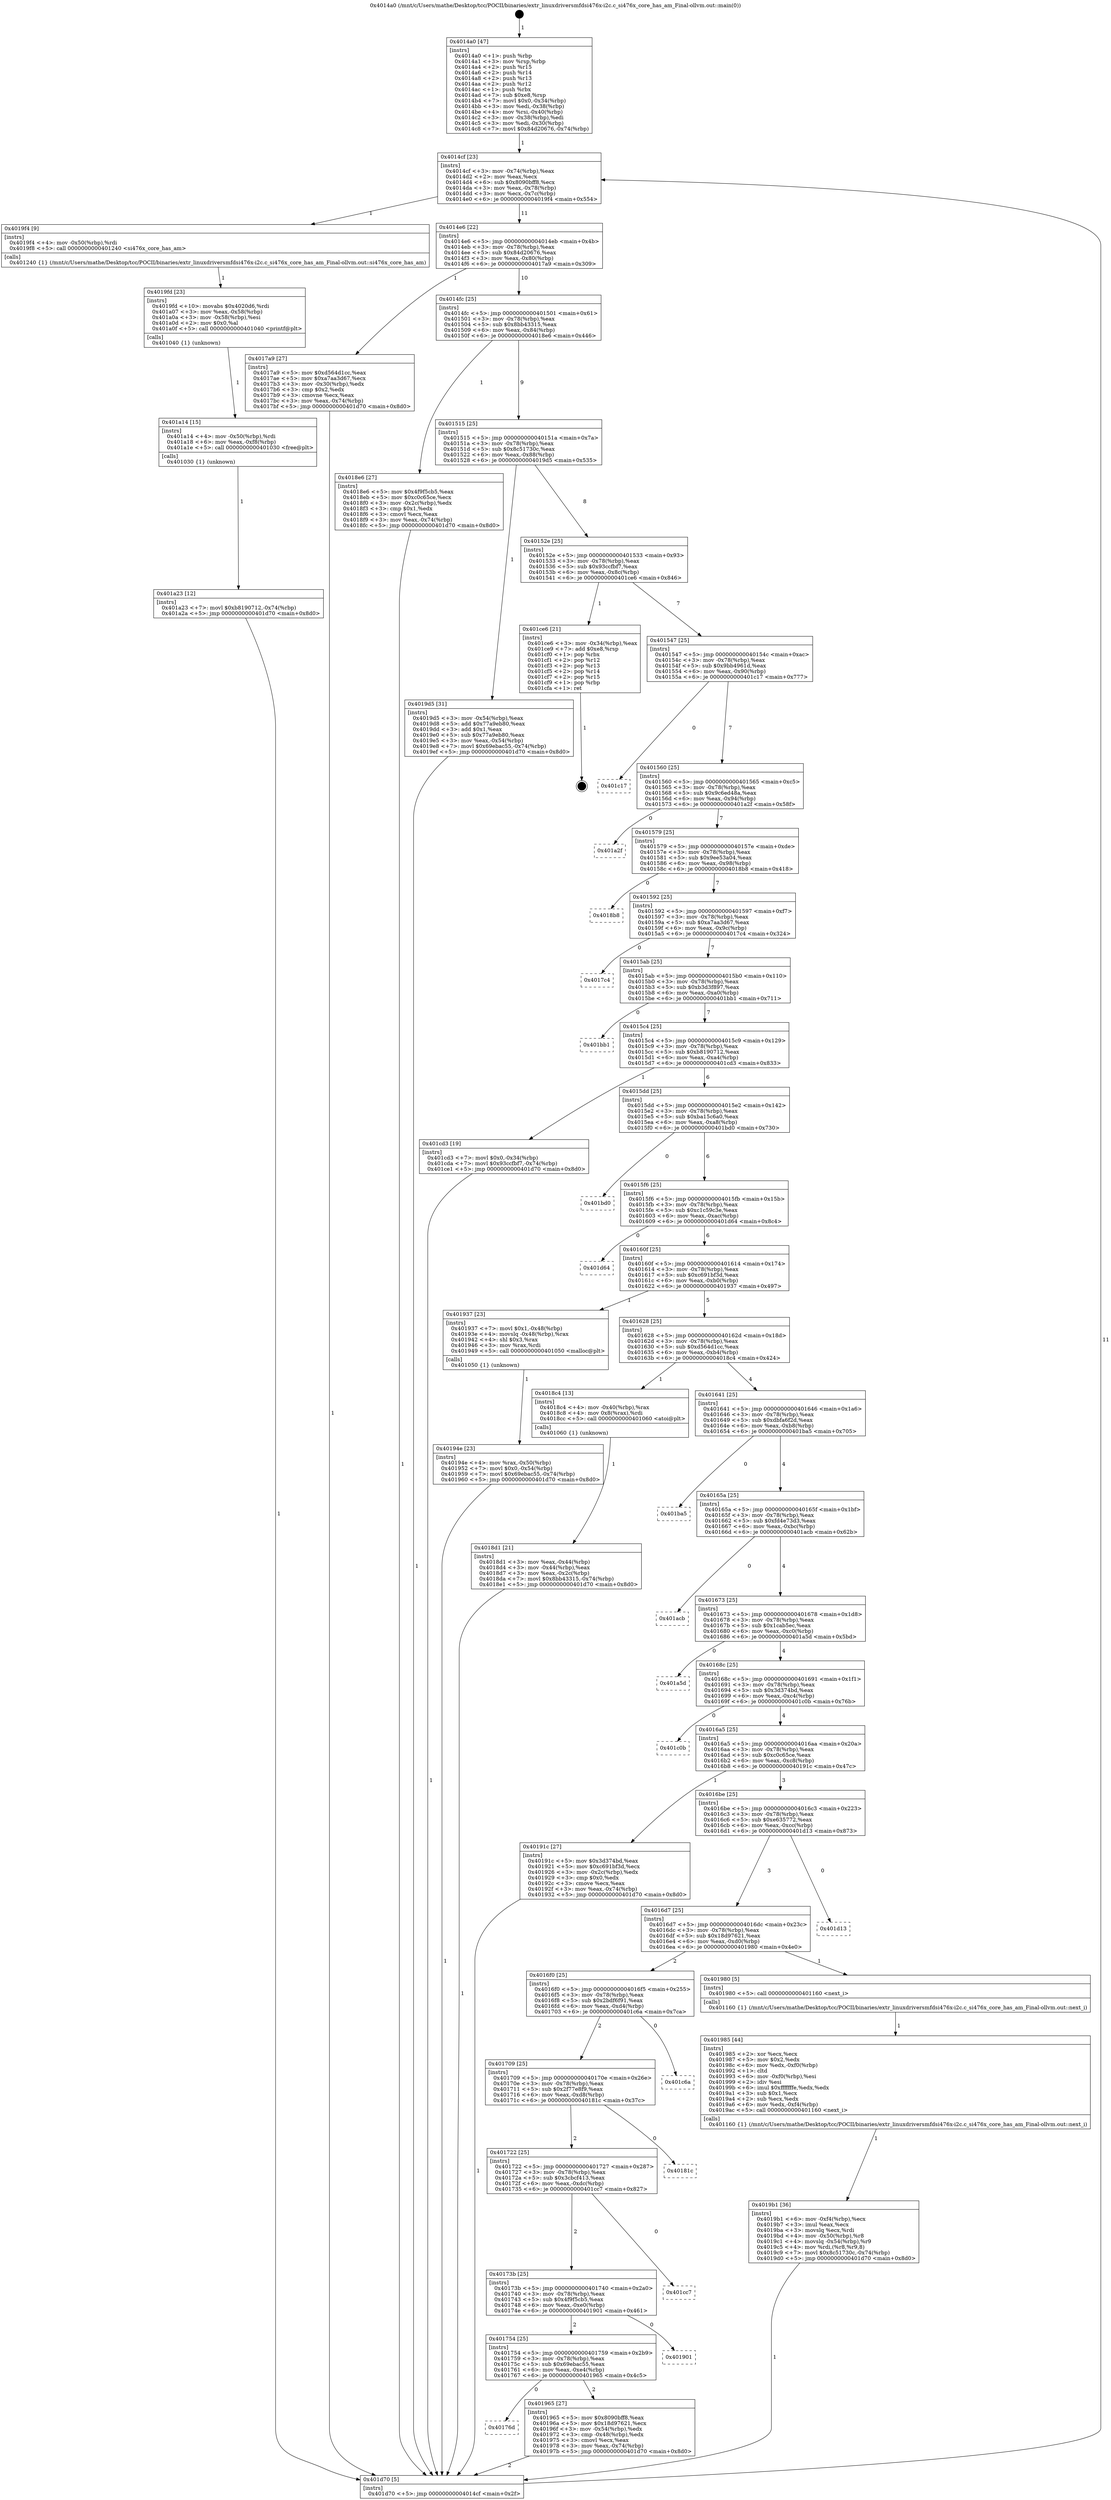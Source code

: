 digraph "0x4014a0" {
  label = "0x4014a0 (/mnt/c/Users/mathe/Desktop/tcc/POCII/binaries/extr_linuxdriversmfdsi476x-i2c.c_si476x_core_has_am_Final-ollvm.out::main(0))"
  labelloc = "t"
  node[shape=record]

  Entry [label="",width=0.3,height=0.3,shape=circle,fillcolor=black,style=filled]
  "0x4014cf" [label="{
     0x4014cf [23]\l
     | [instrs]\l
     &nbsp;&nbsp;0x4014cf \<+3\>: mov -0x74(%rbp),%eax\l
     &nbsp;&nbsp;0x4014d2 \<+2\>: mov %eax,%ecx\l
     &nbsp;&nbsp;0x4014d4 \<+6\>: sub $0x8090bff8,%ecx\l
     &nbsp;&nbsp;0x4014da \<+3\>: mov %eax,-0x78(%rbp)\l
     &nbsp;&nbsp;0x4014dd \<+3\>: mov %ecx,-0x7c(%rbp)\l
     &nbsp;&nbsp;0x4014e0 \<+6\>: je 00000000004019f4 \<main+0x554\>\l
  }"]
  "0x4019f4" [label="{
     0x4019f4 [9]\l
     | [instrs]\l
     &nbsp;&nbsp;0x4019f4 \<+4\>: mov -0x50(%rbp),%rdi\l
     &nbsp;&nbsp;0x4019f8 \<+5\>: call 0000000000401240 \<si476x_core_has_am\>\l
     | [calls]\l
     &nbsp;&nbsp;0x401240 \{1\} (/mnt/c/Users/mathe/Desktop/tcc/POCII/binaries/extr_linuxdriversmfdsi476x-i2c.c_si476x_core_has_am_Final-ollvm.out::si476x_core_has_am)\l
  }"]
  "0x4014e6" [label="{
     0x4014e6 [22]\l
     | [instrs]\l
     &nbsp;&nbsp;0x4014e6 \<+5\>: jmp 00000000004014eb \<main+0x4b\>\l
     &nbsp;&nbsp;0x4014eb \<+3\>: mov -0x78(%rbp),%eax\l
     &nbsp;&nbsp;0x4014ee \<+5\>: sub $0x84d20676,%eax\l
     &nbsp;&nbsp;0x4014f3 \<+3\>: mov %eax,-0x80(%rbp)\l
     &nbsp;&nbsp;0x4014f6 \<+6\>: je 00000000004017a9 \<main+0x309\>\l
  }"]
  Exit [label="",width=0.3,height=0.3,shape=circle,fillcolor=black,style=filled,peripheries=2]
  "0x4017a9" [label="{
     0x4017a9 [27]\l
     | [instrs]\l
     &nbsp;&nbsp;0x4017a9 \<+5\>: mov $0xd564d1cc,%eax\l
     &nbsp;&nbsp;0x4017ae \<+5\>: mov $0xa7aa3d67,%ecx\l
     &nbsp;&nbsp;0x4017b3 \<+3\>: mov -0x30(%rbp),%edx\l
     &nbsp;&nbsp;0x4017b6 \<+3\>: cmp $0x2,%edx\l
     &nbsp;&nbsp;0x4017b9 \<+3\>: cmovne %ecx,%eax\l
     &nbsp;&nbsp;0x4017bc \<+3\>: mov %eax,-0x74(%rbp)\l
     &nbsp;&nbsp;0x4017bf \<+5\>: jmp 0000000000401d70 \<main+0x8d0\>\l
  }"]
  "0x4014fc" [label="{
     0x4014fc [25]\l
     | [instrs]\l
     &nbsp;&nbsp;0x4014fc \<+5\>: jmp 0000000000401501 \<main+0x61\>\l
     &nbsp;&nbsp;0x401501 \<+3\>: mov -0x78(%rbp),%eax\l
     &nbsp;&nbsp;0x401504 \<+5\>: sub $0x8bb43315,%eax\l
     &nbsp;&nbsp;0x401509 \<+6\>: mov %eax,-0x84(%rbp)\l
     &nbsp;&nbsp;0x40150f \<+6\>: je 00000000004018e6 \<main+0x446\>\l
  }"]
  "0x401d70" [label="{
     0x401d70 [5]\l
     | [instrs]\l
     &nbsp;&nbsp;0x401d70 \<+5\>: jmp 00000000004014cf \<main+0x2f\>\l
  }"]
  "0x4014a0" [label="{
     0x4014a0 [47]\l
     | [instrs]\l
     &nbsp;&nbsp;0x4014a0 \<+1\>: push %rbp\l
     &nbsp;&nbsp;0x4014a1 \<+3\>: mov %rsp,%rbp\l
     &nbsp;&nbsp;0x4014a4 \<+2\>: push %r15\l
     &nbsp;&nbsp;0x4014a6 \<+2\>: push %r14\l
     &nbsp;&nbsp;0x4014a8 \<+2\>: push %r13\l
     &nbsp;&nbsp;0x4014aa \<+2\>: push %r12\l
     &nbsp;&nbsp;0x4014ac \<+1\>: push %rbx\l
     &nbsp;&nbsp;0x4014ad \<+7\>: sub $0xe8,%rsp\l
     &nbsp;&nbsp;0x4014b4 \<+7\>: movl $0x0,-0x34(%rbp)\l
     &nbsp;&nbsp;0x4014bb \<+3\>: mov %edi,-0x38(%rbp)\l
     &nbsp;&nbsp;0x4014be \<+4\>: mov %rsi,-0x40(%rbp)\l
     &nbsp;&nbsp;0x4014c2 \<+3\>: mov -0x38(%rbp),%edi\l
     &nbsp;&nbsp;0x4014c5 \<+3\>: mov %edi,-0x30(%rbp)\l
     &nbsp;&nbsp;0x4014c8 \<+7\>: movl $0x84d20676,-0x74(%rbp)\l
  }"]
  "0x401a23" [label="{
     0x401a23 [12]\l
     | [instrs]\l
     &nbsp;&nbsp;0x401a23 \<+7\>: movl $0xb8190712,-0x74(%rbp)\l
     &nbsp;&nbsp;0x401a2a \<+5\>: jmp 0000000000401d70 \<main+0x8d0\>\l
  }"]
  "0x4018e6" [label="{
     0x4018e6 [27]\l
     | [instrs]\l
     &nbsp;&nbsp;0x4018e6 \<+5\>: mov $0x4f9f5cb5,%eax\l
     &nbsp;&nbsp;0x4018eb \<+5\>: mov $0xc0c65ce,%ecx\l
     &nbsp;&nbsp;0x4018f0 \<+3\>: mov -0x2c(%rbp),%edx\l
     &nbsp;&nbsp;0x4018f3 \<+3\>: cmp $0x1,%edx\l
     &nbsp;&nbsp;0x4018f6 \<+3\>: cmovl %ecx,%eax\l
     &nbsp;&nbsp;0x4018f9 \<+3\>: mov %eax,-0x74(%rbp)\l
     &nbsp;&nbsp;0x4018fc \<+5\>: jmp 0000000000401d70 \<main+0x8d0\>\l
  }"]
  "0x401515" [label="{
     0x401515 [25]\l
     | [instrs]\l
     &nbsp;&nbsp;0x401515 \<+5\>: jmp 000000000040151a \<main+0x7a\>\l
     &nbsp;&nbsp;0x40151a \<+3\>: mov -0x78(%rbp),%eax\l
     &nbsp;&nbsp;0x40151d \<+5\>: sub $0x8c51730c,%eax\l
     &nbsp;&nbsp;0x401522 \<+6\>: mov %eax,-0x88(%rbp)\l
     &nbsp;&nbsp;0x401528 \<+6\>: je 00000000004019d5 \<main+0x535\>\l
  }"]
  "0x401a14" [label="{
     0x401a14 [15]\l
     | [instrs]\l
     &nbsp;&nbsp;0x401a14 \<+4\>: mov -0x50(%rbp),%rdi\l
     &nbsp;&nbsp;0x401a18 \<+6\>: mov %eax,-0xf8(%rbp)\l
     &nbsp;&nbsp;0x401a1e \<+5\>: call 0000000000401030 \<free@plt\>\l
     | [calls]\l
     &nbsp;&nbsp;0x401030 \{1\} (unknown)\l
  }"]
  "0x4019d5" [label="{
     0x4019d5 [31]\l
     | [instrs]\l
     &nbsp;&nbsp;0x4019d5 \<+3\>: mov -0x54(%rbp),%eax\l
     &nbsp;&nbsp;0x4019d8 \<+5\>: add $0x77a9eb80,%eax\l
     &nbsp;&nbsp;0x4019dd \<+3\>: add $0x1,%eax\l
     &nbsp;&nbsp;0x4019e0 \<+5\>: sub $0x77a9eb80,%eax\l
     &nbsp;&nbsp;0x4019e5 \<+3\>: mov %eax,-0x54(%rbp)\l
     &nbsp;&nbsp;0x4019e8 \<+7\>: movl $0x69ebac55,-0x74(%rbp)\l
     &nbsp;&nbsp;0x4019ef \<+5\>: jmp 0000000000401d70 \<main+0x8d0\>\l
  }"]
  "0x40152e" [label="{
     0x40152e [25]\l
     | [instrs]\l
     &nbsp;&nbsp;0x40152e \<+5\>: jmp 0000000000401533 \<main+0x93\>\l
     &nbsp;&nbsp;0x401533 \<+3\>: mov -0x78(%rbp),%eax\l
     &nbsp;&nbsp;0x401536 \<+5\>: sub $0x93ccfbf7,%eax\l
     &nbsp;&nbsp;0x40153b \<+6\>: mov %eax,-0x8c(%rbp)\l
     &nbsp;&nbsp;0x401541 \<+6\>: je 0000000000401ce6 \<main+0x846\>\l
  }"]
  "0x4019fd" [label="{
     0x4019fd [23]\l
     | [instrs]\l
     &nbsp;&nbsp;0x4019fd \<+10\>: movabs $0x4020d6,%rdi\l
     &nbsp;&nbsp;0x401a07 \<+3\>: mov %eax,-0x58(%rbp)\l
     &nbsp;&nbsp;0x401a0a \<+3\>: mov -0x58(%rbp),%esi\l
     &nbsp;&nbsp;0x401a0d \<+2\>: mov $0x0,%al\l
     &nbsp;&nbsp;0x401a0f \<+5\>: call 0000000000401040 \<printf@plt\>\l
     | [calls]\l
     &nbsp;&nbsp;0x401040 \{1\} (unknown)\l
  }"]
  "0x401ce6" [label="{
     0x401ce6 [21]\l
     | [instrs]\l
     &nbsp;&nbsp;0x401ce6 \<+3\>: mov -0x34(%rbp),%eax\l
     &nbsp;&nbsp;0x401ce9 \<+7\>: add $0xe8,%rsp\l
     &nbsp;&nbsp;0x401cf0 \<+1\>: pop %rbx\l
     &nbsp;&nbsp;0x401cf1 \<+2\>: pop %r12\l
     &nbsp;&nbsp;0x401cf3 \<+2\>: pop %r13\l
     &nbsp;&nbsp;0x401cf5 \<+2\>: pop %r14\l
     &nbsp;&nbsp;0x401cf7 \<+2\>: pop %r15\l
     &nbsp;&nbsp;0x401cf9 \<+1\>: pop %rbp\l
     &nbsp;&nbsp;0x401cfa \<+1\>: ret\l
  }"]
  "0x401547" [label="{
     0x401547 [25]\l
     | [instrs]\l
     &nbsp;&nbsp;0x401547 \<+5\>: jmp 000000000040154c \<main+0xac\>\l
     &nbsp;&nbsp;0x40154c \<+3\>: mov -0x78(%rbp),%eax\l
     &nbsp;&nbsp;0x40154f \<+5\>: sub $0x9bb4961d,%eax\l
     &nbsp;&nbsp;0x401554 \<+6\>: mov %eax,-0x90(%rbp)\l
     &nbsp;&nbsp;0x40155a \<+6\>: je 0000000000401c17 \<main+0x777\>\l
  }"]
  "0x4019b1" [label="{
     0x4019b1 [36]\l
     | [instrs]\l
     &nbsp;&nbsp;0x4019b1 \<+6\>: mov -0xf4(%rbp),%ecx\l
     &nbsp;&nbsp;0x4019b7 \<+3\>: imul %eax,%ecx\l
     &nbsp;&nbsp;0x4019ba \<+3\>: movslq %ecx,%rdi\l
     &nbsp;&nbsp;0x4019bd \<+4\>: mov -0x50(%rbp),%r8\l
     &nbsp;&nbsp;0x4019c1 \<+4\>: movslq -0x54(%rbp),%r9\l
     &nbsp;&nbsp;0x4019c5 \<+4\>: mov %rdi,(%r8,%r9,8)\l
     &nbsp;&nbsp;0x4019c9 \<+7\>: movl $0x8c51730c,-0x74(%rbp)\l
     &nbsp;&nbsp;0x4019d0 \<+5\>: jmp 0000000000401d70 \<main+0x8d0\>\l
  }"]
  "0x401c17" [label="{
     0x401c17\l
  }", style=dashed]
  "0x401560" [label="{
     0x401560 [25]\l
     | [instrs]\l
     &nbsp;&nbsp;0x401560 \<+5\>: jmp 0000000000401565 \<main+0xc5\>\l
     &nbsp;&nbsp;0x401565 \<+3\>: mov -0x78(%rbp),%eax\l
     &nbsp;&nbsp;0x401568 \<+5\>: sub $0x9c6ed48a,%eax\l
     &nbsp;&nbsp;0x40156d \<+6\>: mov %eax,-0x94(%rbp)\l
     &nbsp;&nbsp;0x401573 \<+6\>: je 0000000000401a2f \<main+0x58f\>\l
  }"]
  "0x401985" [label="{
     0x401985 [44]\l
     | [instrs]\l
     &nbsp;&nbsp;0x401985 \<+2\>: xor %ecx,%ecx\l
     &nbsp;&nbsp;0x401987 \<+5\>: mov $0x2,%edx\l
     &nbsp;&nbsp;0x40198c \<+6\>: mov %edx,-0xf0(%rbp)\l
     &nbsp;&nbsp;0x401992 \<+1\>: cltd\l
     &nbsp;&nbsp;0x401993 \<+6\>: mov -0xf0(%rbp),%esi\l
     &nbsp;&nbsp;0x401999 \<+2\>: idiv %esi\l
     &nbsp;&nbsp;0x40199b \<+6\>: imul $0xfffffffe,%edx,%edx\l
     &nbsp;&nbsp;0x4019a1 \<+3\>: sub $0x1,%ecx\l
     &nbsp;&nbsp;0x4019a4 \<+2\>: sub %ecx,%edx\l
     &nbsp;&nbsp;0x4019a6 \<+6\>: mov %edx,-0xf4(%rbp)\l
     &nbsp;&nbsp;0x4019ac \<+5\>: call 0000000000401160 \<next_i\>\l
     | [calls]\l
     &nbsp;&nbsp;0x401160 \{1\} (/mnt/c/Users/mathe/Desktop/tcc/POCII/binaries/extr_linuxdriversmfdsi476x-i2c.c_si476x_core_has_am_Final-ollvm.out::next_i)\l
  }"]
  "0x401a2f" [label="{
     0x401a2f\l
  }", style=dashed]
  "0x401579" [label="{
     0x401579 [25]\l
     | [instrs]\l
     &nbsp;&nbsp;0x401579 \<+5\>: jmp 000000000040157e \<main+0xde\>\l
     &nbsp;&nbsp;0x40157e \<+3\>: mov -0x78(%rbp),%eax\l
     &nbsp;&nbsp;0x401581 \<+5\>: sub $0x9ee53a04,%eax\l
     &nbsp;&nbsp;0x401586 \<+6\>: mov %eax,-0x98(%rbp)\l
     &nbsp;&nbsp;0x40158c \<+6\>: je 00000000004018b8 \<main+0x418\>\l
  }"]
  "0x40176d" [label="{
     0x40176d\l
  }", style=dashed]
  "0x4018b8" [label="{
     0x4018b8\l
  }", style=dashed]
  "0x401592" [label="{
     0x401592 [25]\l
     | [instrs]\l
     &nbsp;&nbsp;0x401592 \<+5\>: jmp 0000000000401597 \<main+0xf7\>\l
     &nbsp;&nbsp;0x401597 \<+3\>: mov -0x78(%rbp),%eax\l
     &nbsp;&nbsp;0x40159a \<+5\>: sub $0xa7aa3d67,%eax\l
     &nbsp;&nbsp;0x40159f \<+6\>: mov %eax,-0x9c(%rbp)\l
     &nbsp;&nbsp;0x4015a5 \<+6\>: je 00000000004017c4 \<main+0x324\>\l
  }"]
  "0x401965" [label="{
     0x401965 [27]\l
     | [instrs]\l
     &nbsp;&nbsp;0x401965 \<+5\>: mov $0x8090bff8,%eax\l
     &nbsp;&nbsp;0x40196a \<+5\>: mov $0x18d97621,%ecx\l
     &nbsp;&nbsp;0x40196f \<+3\>: mov -0x54(%rbp),%edx\l
     &nbsp;&nbsp;0x401972 \<+3\>: cmp -0x48(%rbp),%edx\l
     &nbsp;&nbsp;0x401975 \<+3\>: cmovl %ecx,%eax\l
     &nbsp;&nbsp;0x401978 \<+3\>: mov %eax,-0x74(%rbp)\l
     &nbsp;&nbsp;0x40197b \<+5\>: jmp 0000000000401d70 \<main+0x8d0\>\l
  }"]
  "0x4017c4" [label="{
     0x4017c4\l
  }", style=dashed]
  "0x4015ab" [label="{
     0x4015ab [25]\l
     | [instrs]\l
     &nbsp;&nbsp;0x4015ab \<+5\>: jmp 00000000004015b0 \<main+0x110\>\l
     &nbsp;&nbsp;0x4015b0 \<+3\>: mov -0x78(%rbp),%eax\l
     &nbsp;&nbsp;0x4015b3 \<+5\>: sub $0xb3d3f897,%eax\l
     &nbsp;&nbsp;0x4015b8 \<+6\>: mov %eax,-0xa0(%rbp)\l
     &nbsp;&nbsp;0x4015be \<+6\>: je 0000000000401bb1 \<main+0x711\>\l
  }"]
  "0x401754" [label="{
     0x401754 [25]\l
     | [instrs]\l
     &nbsp;&nbsp;0x401754 \<+5\>: jmp 0000000000401759 \<main+0x2b9\>\l
     &nbsp;&nbsp;0x401759 \<+3\>: mov -0x78(%rbp),%eax\l
     &nbsp;&nbsp;0x40175c \<+5\>: sub $0x69ebac55,%eax\l
     &nbsp;&nbsp;0x401761 \<+6\>: mov %eax,-0xe4(%rbp)\l
     &nbsp;&nbsp;0x401767 \<+6\>: je 0000000000401965 \<main+0x4c5\>\l
  }"]
  "0x401bb1" [label="{
     0x401bb1\l
  }", style=dashed]
  "0x4015c4" [label="{
     0x4015c4 [25]\l
     | [instrs]\l
     &nbsp;&nbsp;0x4015c4 \<+5\>: jmp 00000000004015c9 \<main+0x129\>\l
     &nbsp;&nbsp;0x4015c9 \<+3\>: mov -0x78(%rbp),%eax\l
     &nbsp;&nbsp;0x4015cc \<+5\>: sub $0xb8190712,%eax\l
     &nbsp;&nbsp;0x4015d1 \<+6\>: mov %eax,-0xa4(%rbp)\l
     &nbsp;&nbsp;0x4015d7 \<+6\>: je 0000000000401cd3 \<main+0x833\>\l
  }"]
  "0x401901" [label="{
     0x401901\l
  }", style=dashed]
  "0x401cd3" [label="{
     0x401cd3 [19]\l
     | [instrs]\l
     &nbsp;&nbsp;0x401cd3 \<+7\>: movl $0x0,-0x34(%rbp)\l
     &nbsp;&nbsp;0x401cda \<+7\>: movl $0x93ccfbf7,-0x74(%rbp)\l
     &nbsp;&nbsp;0x401ce1 \<+5\>: jmp 0000000000401d70 \<main+0x8d0\>\l
  }"]
  "0x4015dd" [label="{
     0x4015dd [25]\l
     | [instrs]\l
     &nbsp;&nbsp;0x4015dd \<+5\>: jmp 00000000004015e2 \<main+0x142\>\l
     &nbsp;&nbsp;0x4015e2 \<+3\>: mov -0x78(%rbp),%eax\l
     &nbsp;&nbsp;0x4015e5 \<+5\>: sub $0xba15c6a0,%eax\l
     &nbsp;&nbsp;0x4015ea \<+6\>: mov %eax,-0xa8(%rbp)\l
     &nbsp;&nbsp;0x4015f0 \<+6\>: je 0000000000401bd0 \<main+0x730\>\l
  }"]
  "0x40173b" [label="{
     0x40173b [25]\l
     | [instrs]\l
     &nbsp;&nbsp;0x40173b \<+5\>: jmp 0000000000401740 \<main+0x2a0\>\l
     &nbsp;&nbsp;0x401740 \<+3\>: mov -0x78(%rbp),%eax\l
     &nbsp;&nbsp;0x401743 \<+5\>: sub $0x4f9f5cb5,%eax\l
     &nbsp;&nbsp;0x401748 \<+6\>: mov %eax,-0xe0(%rbp)\l
     &nbsp;&nbsp;0x40174e \<+6\>: je 0000000000401901 \<main+0x461\>\l
  }"]
  "0x401bd0" [label="{
     0x401bd0\l
  }", style=dashed]
  "0x4015f6" [label="{
     0x4015f6 [25]\l
     | [instrs]\l
     &nbsp;&nbsp;0x4015f6 \<+5\>: jmp 00000000004015fb \<main+0x15b\>\l
     &nbsp;&nbsp;0x4015fb \<+3\>: mov -0x78(%rbp),%eax\l
     &nbsp;&nbsp;0x4015fe \<+5\>: sub $0xc1c59c3e,%eax\l
     &nbsp;&nbsp;0x401603 \<+6\>: mov %eax,-0xac(%rbp)\l
     &nbsp;&nbsp;0x401609 \<+6\>: je 0000000000401d64 \<main+0x8c4\>\l
  }"]
  "0x401cc7" [label="{
     0x401cc7\l
  }", style=dashed]
  "0x401d64" [label="{
     0x401d64\l
  }", style=dashed]
  "0x40160f" [label="{
     0x40160f [25]\l
     | [instrs]\l
     &nbsp;&nbsp;0x40160f \<+5\>: jmp 0000000000401614 \<main+0x174\>\l
     &nbsp;&nbsp;0x401614 \<+3\>: mov -0x78(%rbp),%eax\l
     &nbsp;&nbsp;0x401617 \<+5\>: sub $0xc691bf3d,%eax\l
     &nbsp;&nbsp;0x40161c \<+6\>: mov %eax,-0xb0(%rbp)\l
     &nbsp;&nbsp;0x401622 \<+6\>: je 0000000000401937 \<main+0x497\>\l
  }"]
  "0x401722" [label="{
     0x401722 [25]\l
     | [instrs]\l
     &nbsp;&nbsp;0x401722 \<+5\>: jmp 0000000000401727 \<main+0x287\>\l
     &nbsp;&nbsp;0x401727 \<+3\>: mov -0x78(%rbp),%eax\l
     &nbsp;&nbsp;0x40172a \<+5\>: sub $0x3cbcf413,%eax\l
     &nbsp;&nbsp;0x40172f \<+6\>: mov %eax,-0xdc(%rbp)\l
     &nbsp;&nbsp;0x401735 \<+6\>: je 0000000000401cc7 \<main+0x827\>\l
  }"]
  "0x401937" [label="{
     0x401937 [23]\l
     | [instrs]\l
     &nbsp;&nbsp;0x401937 \<+7\>: movl $0x1,-0x48(%rbp)\l
     &nbsp;&nbsp;0x40193e \<+4\>: movslq -0x48(%rbp),%rax\l
     &nbsp;&nbsp;0x401942 \<+4\>: shl $0x3,%rax\l
     &nbsp;&nbsp;0x401946 \<+3\>: mov %rax,%rdi\l
     &nbsp;&nbsp;0x401949 \<+5\>: call 0000000000401050 \<malloc@plt\>\l
     | [calls]\l
     &nbsp;&nbsp;0x401050 \{1\} (unknown)\l
  }"]
  "0x401628" [label="{
     0x401628 [25]\l
     | [instrs]\l
     &nbsp;&nbsp;0x401628 \<+5\>: jmp 000000000040162d \<main+0x18d\>\l
     &nbsp;&nbsp;0x40162d \<+3\>: mov -0x78(%rbp),%eax\l
     &nbsp;&nbsp;0x401630 \<+5\>: sub $0xd564d1cc,%eax\l
     &nbsp;&nbsp;0x401635 \<+6\>: mov %eax,-0xb4(%rbp)\l
     &nbsp;&nbsp;0x40163b \<+6\>: je 00000000004018c4 \<main+0x424\>\l
  }"]
  "0x40181c" [label="{
     0x40181c\l
  }", style=dashed]
  "0x4018c4" [label="{
     0x4018c4 [13]\l
     | [instrs]\l
     &nbsp;&nbsp;0x4018c4 \<+4\>: mov -0x40(%rbp),%rax\l
     &nbsp;&nbsp;0x4018c8 \<+4\>: mov 0x8(%rax),%rdi\l
     &nbsp;&nbsp;0x4018cc \<+5\>: call 0000000000401060 \<atoi@plt\>\l
     | [calls]\l
     &nbsp;&nbsp;0x401060 \{1\} (unknown)\l
  }"]
  "0x401641" [label="{
     0x401641 [25]\l
     | [instrs]\l
     &nbsp;&nbsp;0x401641 \<+5\>: jmp 0000000000401646 \<main+0x1a6\>\l
     &nbsp;&nbsp;0x401646 \<+3\>: mov -0x78(%rbp),%eax\l
     &nbsp;&nbsp;0x401649 \<+5\>: sub $0xdbfa6f2d,%eax\l
     &nbsp;&nbsp;0x40164e \<+6\>: mov %eax,-0xb8(%rbp)\l
     &nbsp;&nbsp;0x401654 \<+6\>: je 0000000000401ba5 \<main+0x705\>\l
  }"]
  "0x4018d1" [label="{
     0x4018d1 [21]\l
     | [instrs]\l
     &nbsp;&nbsp;0x4018d1 \<+3\>: mov %eax,-0x44(%rbp)\l
     &nbsp;&nbsp;0x4018d4 \<+3\>: mov -0x44(%rbp),%eax\l
     &nbsp;&nbsp;0x4018d7 \<+3\>: mov %eax,-0x2c(%rbp)\l
     &nbsp;&nbsp;0x4018da \<+7\>: movl $0x8bb43315,-0x74(%rbp)\l
     &nbsp;&nbsp;0x4018e1 \<+5\>: jmp 0000000000401d70 \<main+0x8d0\>\l
  }"]
  "0x401709" [label="{
     0x401709 [25]\l
     | [instrs]\l
     &nbsp;&nbsp;0x401709 \<+5\>: jmp 000000000040170e \<main+0x26e\>\l
     &nbsp;&nbsp;0x40170e \<+3\>: mov -0x78(%rbp),%eax\l
     &nbsp;&nbsp;0x401711 \<+5\>: sub $0x2f77e8f9,%eax\l
     &nbsp;&nbsp;0x401716 \<+6\>: mov %eax,-0xd8(%rbp)\l
     &nbsp;&nbsp;0x40171c \<+6\>: je 000000000040181c \<main+0x37c\>\l
  }"]
  "0x401ba5" [label="{
     0x401ba5\l
  }", style=dashed]
  "0x40165a" [label="{
     0x40165a [25]\l
     | [instrs]\l
     &nbsp;&nbsp;0x40165a \<+5\>: jmp 000000000040165f \<main+0x1bf\>\l
     &nbsp;&nbsp;0x40165f \<+3\>: mov -0x78(%rbp),%eax\l
     &nbsp;&nbsp;0x401662 \<+5\>: sub $0xfd4e73d3,%eax\l
     &nbsp;&nbsp;0x401667 \<+6\>: mov %eax,-0xbc(%rbp)\l
     &nbsp;&nbsp;0x40166d \<+6\>: je 0000000000401acb \<main+0x62b\>\l
  }"]
  "0x401c6a" [label="{
     0x401c6a\l
  }", style=dashed]
  "0x401acb" [label="{
     0x401acb\l
  }", style=dashed]
  "0x401673" [label="{
     0x401673 [25]\l
     | [instrs]\l
     &nbsp;&nbsp;0x401673 \<+5\>: jmp 0000000000401678 \<main+0x1d8\>\l
     &nbsp;&nbsp;0x401678 \<+3\>: mov -0x78(%rbp),%eax\l
     &nbsp;&nbsp;0x40167b \<+5\>: sub $0x1cab5ec,%eax\l
     &nbsp;&nbsp;0x401680 \<+6\>: mov %eax,-0xc0(%rbp)\l
     &nbsp;&nbsp;0x401686 \<+6\>: je 0000000000401a5d \<main+0x5bd\>\l
  }"]
  "0x4016f0" [label="{
     0x4016f0 [25]\l
     | [instrs]\l
     &nbsp;&nbsp;0x4016f0 \<+5\>: jmp 00000000004016f5 \<main+0x255\>\l
     &nbsp;&nbsp;0x4016f5 \<+3\>: mov -0x78(%rbp),%eax\l
     &nbsp;&nbsp;0x4016f8 \<+5\>: sub $0x2bdf6f91,%eax\l
     &nbsp;&nbsp;0x4016fd \<+6\>: mov %eax,-0xd4(%rbp)\l
     &nbsp;&nbsp;0x401703 \<+6\>: je 0000000000401c6a \<main+0x7ca\>\l
  }"]
  "0x401a5d" [label="{
     0x401a5d\l
  }", style=dashed]
  "0x40168c" [label="{
     0x40168c [25]\l
     | [instrs]\l
     &nbsp;&nbsp;0x40168c \<+5\>: jmp 0000000000401691 \<main+0x1f1\>\l
     &nbsp;&nbsp;0x401691 \<+3\>: mov -0x78(%rbp),%eax\l
     &nbsp;&nbsp;0x401694 \<+5\>: sub $0x3d374bd,%eax\l
     &nbsp;&nbsp;0x401699 \<+6\>: mov %eax,-0xc4(%rbp)\l
     &nbsp;&nbsp;0x40169f \<+6\>: je 0000000000401c0b \<main+0x76b\>\l
  }"]
  "0x401980" [label="{
     0x401980 [5]\l
     | [instrs]\l
     &nbsp;&nbsp;0x401980 \<+5\>: call 0000000000401160 \<next_i\>\l
     | [calls]\l
     &nbsp;&nbsp;0x401160 \{1\} (/mnt/c/Users/mathe/Desktop/tcc/POCII/binaries/extr_linuxdriversmfdsi476x-i2c.c_si476x_core_has_am_Final-ollvm.out::next_i)\l
  }"]
  "0x401c0b" [label="{
     0x401c0b\l
  }", style=dashed]
  "0x4016a5" [label="{
     0x4016a5 [25]\l
     | [instrs]\l
     &nbsp;&nbsp;0x4016a5 \<+5\>: jmp 00000000004016aa \<main+0x20a\>\l
     &nbsp;&nbsp;0x4016aa \<+3\>: mov -0x78(%rbp),%eax\l
     &nbsp;&nbsp;0x4016ad \<+5\>: sub $0xc0c65ce,%eax\l
     &nbsp;&nbsp;0x4016b2 \<+6\>: mov %eax,-0xc8(%rbp)\l
     &nbsp;&nbsp;0x4016b8 \<+6\>: je 000000000040191c \<main+0x47c\>\l
  }"]
  "0x4016d7" [label="{
     0x4016d7 [25]\l
     | [instrs]\l
     &nbsp;&nbsp;0x4016d7 \<+5\>: jmp 00000000004016dc \<main+0x23c\>\l
     &nbsp;&nbsp;0x4016dc \<+3\>: mov -0x78(%rbp),%eax\l
     &nbsp;&nbsp;0x4016df \<+5\>: sub $0x18d97621,%eax\l
     &nbsp;&nbsp;0x4016e4 \<+6\>: mov %eax,-0xd0(%rbp)\l
     &nbsp;&nbsp;0x4016ea \<+6\>: je 0000000000401980 \<main+0x4e0\>\l
  }"]
  "0x40191c" [label="{
     0x40191c [27]\l
     | [instrs]\l
     &nbsp;&nbsp;0x40191c \<+5\>: mov $0x3d374bd,%eax\l
     &nbsp;&nbsp;0x401921 \<+5\>: mov $0xc691bf3d,%ecx\l
     &nbsp;&nbsp;0x401926 \<+3\>: mov -0x2c(%rbp),%edx\l
     &nbsp;&nbsp;0x401929 \<+3\>: cmp $0x0,%edx\l
     &nbsp;&nbsp;0x40192c \<+3\>: cmove %ecx,%eax\l
     &nbsp;&nbsp;0x40192f \<+3\>: mov %eax,-0x74(%rbp)\l
     &nbsp;&nbsp;0x401932 \<+5\>: jmp 0000000000401d70 \<main+0x8d0\>\l
  }"]
  "0x4016be" [label="{
     0x4016be [25]\l
     | [instrs]\l
     &nbsp;&nbsp;0x4016be \<+5\>: jmp 00000000004016c3 \<main+0x223\>\l
     &nbsp;&nbsp;0x4016c3 \<+3\>: mov -0x78(%rbp),%eax\l
     &nbsp;&nbsp;0x4016c6 \<+5\>: sub $0xe635772,%eax\l
     &nbsp;&nbsp;0x4016cb \<+6\>: mov %eax,-0xcc(%rbp)\l
     &nbsp;&nbsp;0x4016d1 \<+6\>: je 0000000000401d13 \<main+0x873\>\l
  }"]
  "0x40194e" [label="{
     0x40194e [23]\l
     | [instrs]\l
     &nbsp;&nbsp;0x40194e \<+4\>: mov %rax,-0x50(%rbp)\l
     &nbsp;&nbsp;0x401952 \<+7\>: movl $0x0,-0x54(%rbp)\l
     &nbsp;&nbsp;0x401959 \<+7\>: movl $0x69ebac55,-0x74(%rbp)\l
     &nbsp;&nbsp;0x401960 \<+5\>: jmp 0000000000401d70 \<main+0x8d0\>\l
  }"]
  "0x401d13" [label="{
     0x401d13\l
  }", style=dashed]
  Entry -> "0x4014a0" [label=" 1"]
  "0x4014cf" -> "0x4019f4" [label=" 1"]
  "0x4014cf" -> "0x4014e6" [label=" 11"]
  "0x401ce6" -> Exit [label=" 1"]
  "0x4014e6" -> "0x4017a9" [label=" 1"]
  "0x4014e6" -> "0x4014fc" [label=" 10"]
  "0x4017a9" -> "0x401d70" [label=" 1"]
  "0x4014a0" -> "0x4014cf" [label=" 1"]
  "0x401d70" -> "0x4014cf" [label=" 11"]
  "0x401cd3" -> "0x401d70" [label=" 1"]
  "0x4014fc" -> "0x4018e6" [label=" 1"]
  "0x4014fc" -> "0x401515" [label=" 9"]
  "0x401a23" -> "0x401d70" [label=" 1"]
  "0x401515" -> "0x4019d5" [label=" 1"]
  "0x401515" -> "0x40152e" [label=" 8"]
  "0x401a14" -> "0x401a23" [label=" 1"]
  "0x40152e" -> "0x401ce6" [label=" 1"]
  "0x40152e" -> "0x401547" [label=" 7"]
  "0x4019fd" -> "0x401a14" [label=" 1"]
  "0x401547" -> "0x401c17" [label=" 0"]
  "0x401547" -> "0x401560" [label=" 7"]
  "0x4019f4" -> "0x4019fd" [label=" 1"]
  "0x401560" -> "0x401a2f" [label=" 0"]
  "0x401560" -> "0x401579" [label=" 7"]
  "0x4019d5" -> "0x401d70" [label=" 1"]
  "0x401579" -> "0x4018b8" [label=" 0"]
  "0x401579" -> "0x401592" [label=" 7"]
  "0x4019b1" -> "0x401d70" [label=" 1"]
  "0x401592" -> "0x4017c4" [label=" 0"]
  "0x401592" -> "0x4015ab" [label=" 7"]
  "0x401985" -> "0x4019b1" [label=" 1"]
  "0x4015ab" -> "0x401bb1" [label=" 0"]
  "0x4015ab" -> "0x4015c4" [label=" 7"]
  "0x401965" -> "0x401d70" [label=" 2"]
  "0x4015c4" -> "0x401cd3" [label=" 1"]
  "0x4015c4" -> "0x4015dd" [label=" 6"]
  "0x401754" -> "0x40176d" [label=" 0"]
  "0x4015dd" -> "0x401bd0" [label=" 0"]
  "0x4015dd" -> "0x4015f6" [label=" 6"]
  "0x401980" -> "0x401985" [label=" 1"]
  "0x4015f6" -> "0x401d64" [label=" 0"]
  "0x4015f6" -> "0x40160f" [label=" 6"]
  "0x40173b" -> "0x401754" [label=" 2"]
  "0x40160f" -> "0x401937" [label=" 1"]
  "0x40160f" -> "0x401628" [label=" 5"]
  "0x401754" -> "0x401965" [label=" 2"]
  "0x401628" -> "0x4018c4" [label=" 1"]
  "0x401628" -> "0x401641" [label=" 4"]
  "0x4018c4" -> "0x4018d1" [label=" 1"]
  "0x4018d1" -> "0x401d70" [label=" 1"]
  "0x4018e6" -> "0x401d70" [label=" 1"]
  "0x401722" -> "0x40173b" [label=" 2"]
  "0x401641" -> "0x401ba5" [label=" 0"]
  "0x401641" -> "0x40165a" [label=" 4"]
  "0x40173b" -> "0x401901" [label=" 0"]
  "0x40165a" -> "0x401acb" [label=" 0"]
  "0x40165a" -> "0x401673" [label=" 4"]
  "0x401709" -> "0x401722" [label=" 2"]
  "0x401673" -> "0x401a5d" [label=" 0"]
  "0x401673" -> "0x40168c" [label=" 4"]
  "0x401722" -> "0x401cc7" [label=" 0"]
  "0x40168c" -> "0x401c0b" [label=" 0"]
  "0x40168c" -> "0x4016a5" [label=" 4"]
  "0x4016f0" -> "0x401709" [label=" 2"]
  "0x4016a5" -> "0x40191c" [label=" 1"]
  "0x4016a5" -> "0x4016be" [label=" 3"]
  "0x40191c" -> "0x401d70" [label=" 1"]
  "0x401937" -> "0x40194e" [label=" 1"]
  "0x40194e" -> "0x401d70" [label=" 1"]
  "0x401709" -> "0x40181c" [label=" 0"]
  "0x4016be" -> "0x401d13" [label=" 0"]
  "0x4016be" -> "0x4016d7" [label=" 3"]
  "0x4016f0" -> "0x401c6a" [label=" 0"]
  "0x4016d7" -> "0x401980" [label=" 1"]
  "0x4016d7" -> "0x4016f0" [label=" 2"]
}
